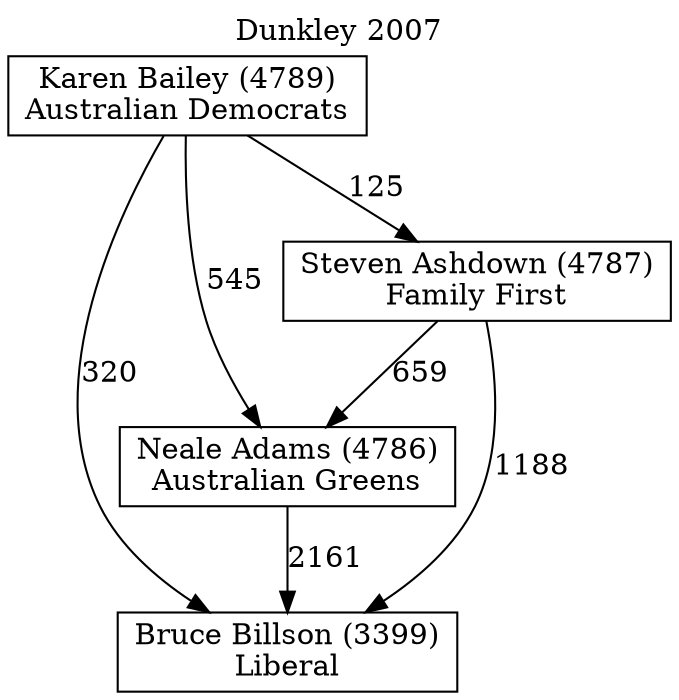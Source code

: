 // House preference flow
digraph "Bruce Billson (3399)_Dunkley_2007" {
	graph [label="Dunkley 2007" labelloc=t mclimit=10]
	node [shape=box]
	"Bruce Billson (3399)" [label="Bruce Billson (3399)
Liberal"]
	"Neale Adams (4786)" [label="Neale Adams (4786)
Australian Greens"]
	"Steven Ashdown (4787)" [label="Steven Ashdown (4787)
Family First"]
	"Karen Bailey (4789)" [label="Karen Bailey (4789)
Australian Democrats"]
	"Neale Adams (4786)" -> "Bruce Billson (3399)" [label=2161]
	"Steven Ashdown (4787)" -> "Neale Adams (4786)" [label=659]
	"Karen Bailey (4789)" -> "Steven Ashdown (4787)" [label=125]
	"Steven Ashdown (4787)" -> "Bruce Billson (3399)" [label=1188]
	"Karen Bailey (4789)" -> "Bruce Billson (3399)" [label=320]
	"Karen Bailey (4789)" -> "Neale Adams (4786)" [label=545]
}

